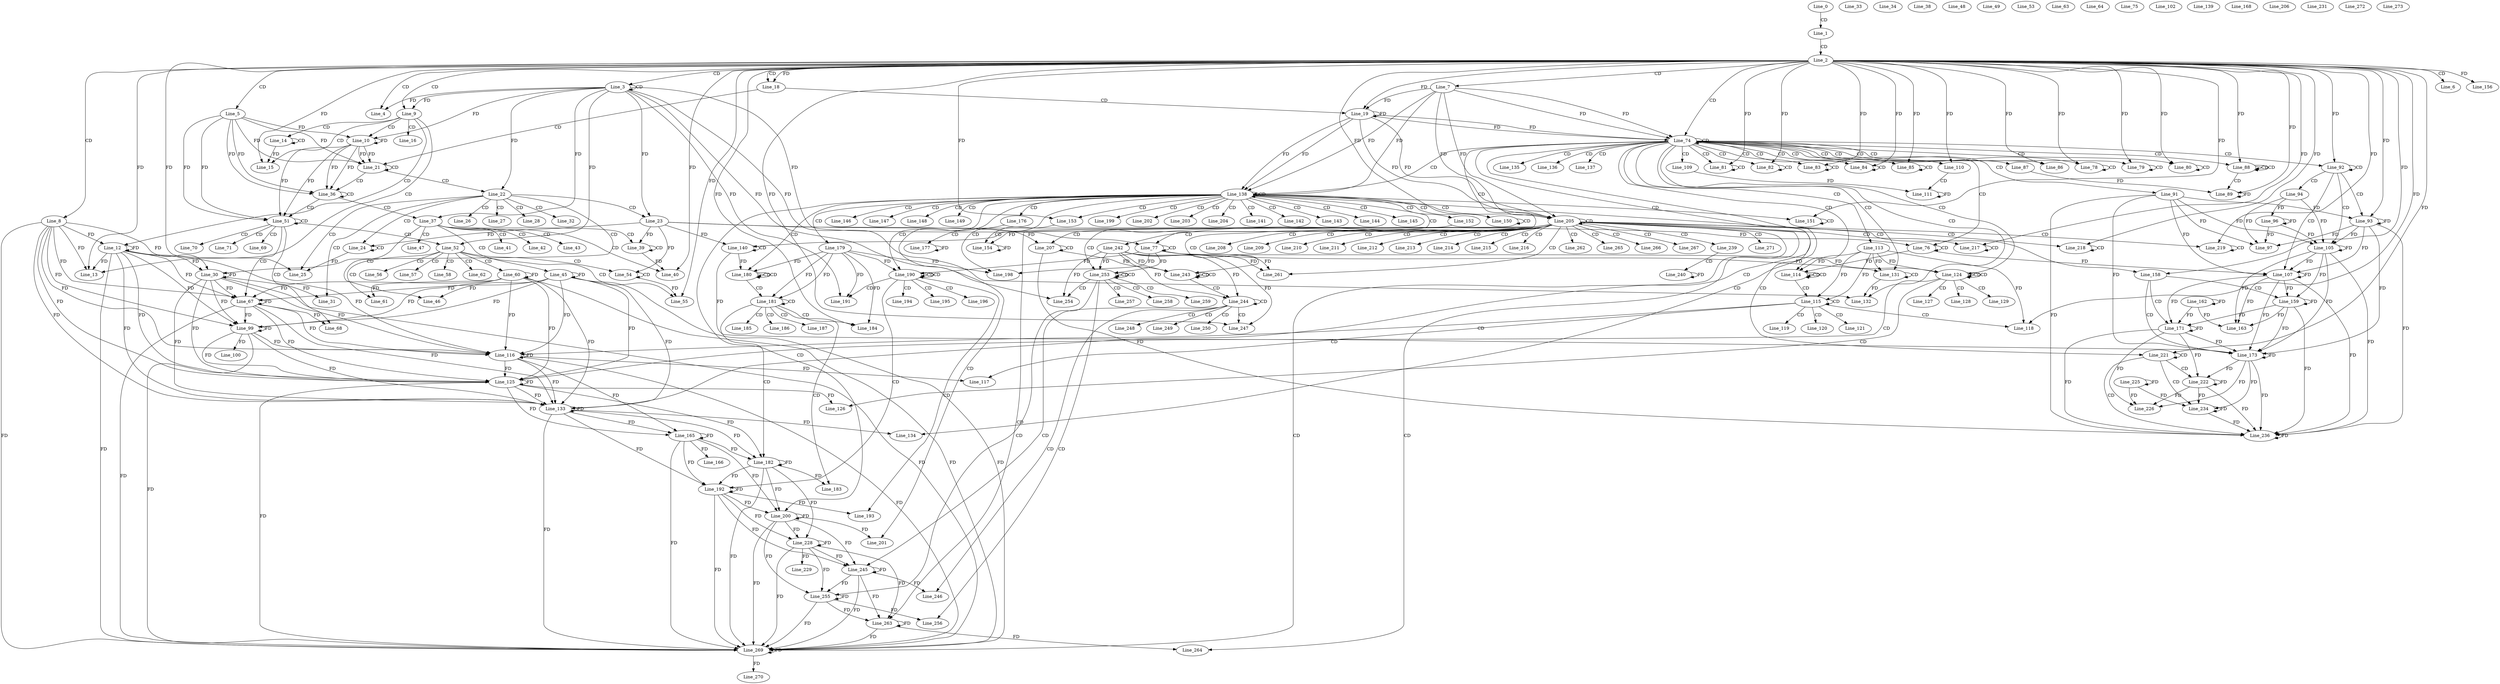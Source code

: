 digraph G {
  Line_0;
  Line_1;
  Line_2;
  Line_3;
  Line_3;
  Line_4;
  Line_5;
  Line_6;
  Line_7;
  Line_8;
  Line_9;
  Line_9;
  Line_10;
  Line_10;
  Line_12;
  Line_13;
  Line_14;
  Line_14;
  Line_15;
  Line_16;
  Line_18;
  Line_18;
  Line_19;
  Line_19;
  Line_21;
  Line_21;
  Line_22;
  Line_22;
  Line_23;
  Line_23;
  Line_24;
  Line_24;
  Line_25;
  Line_26;
  Line_27;
  Line_28;
  Line_30;
  Line_31;
  Line_32;
  Line_33;
  Line_34;
  Line_36;
  Line_36;
  Line_37;
  Line_37;
  Line_38;
  Line_39;
  Line_39;
  Line_40;
  Line_41;
  Line_42;
  Line_43;
  Line_45;
  Line_46;
  Line_47;
  Line_48;
  Line_49;
  Line_51;
  Line_51;
  Line_52;
  Line_52;
  Line_53;
  Line_54;
  Line_54;
  Line_55;
  Line_56;
  Line_57;
  Line_58;
  Line_60;
  Line_61;
  Line_62;
  Line_63;
  Line_64;
  Line_67;
  Line_68;
  Line_69;
  Line_70;
  Line_71;
  Line_74;
  Line_74;
  Line_75;
  Line_76;
  Line_76;
  Line_77;
  Line_77;
  Line_77;
  Line_78;
  Line_78;
  Line_79;
  Line_79;
  Line_80;
  Line_80;
  Line_81;
  Line_81;
  Line_82;
  Line_82;
  Line_83;
  Line_83;
  Line_84;
  Line_84;
  Line_85;
  Line_85;
  Line_86;
  Line_86;
  Line_86;
  Line_87;
  Line_88;
  Line_88;
  Line_88;
  Line_88;
  Line_88;
  Line_88;
  Line_88;
  Line_89;
  Line_89;
  Line_89;
  Line_91;
  Line_92;
  Line_92;
  Line_92;
  Line_92;
  Line_92;
  Line_93;
  Line_93;
  Line_94;
  Line_96;
  Line_96;
  Line_97;
  Line_97;
  Line_99;
  Line_100;
  Line_102;
  Line_105;
  Line_105;
  Line_105;
  Line_107;
  Line_107;
  Line_109;
  Line_110;
  Line_110;
  Line_111;
  Line_113;
  Line_114;
  Line_114;
  Line_114;
  Line_114;
  Line_114;
  Line_115;
  Line_115;
  Line_116;
  Line_117;
  Line_118;
  Line_119;
  Line_120;
  Line_121;
  Line_124;
  Line_124;
  Line_124;
  Line_125;
  Line_126;
  Line_127;
  Line_128;
  Line_129;
  Line_131;
  Line_131;
  Line_132;
  Line_133;
  Line_134;
  Line_135;
  Line_136;
  Line_137;
  Line_138;
  Line_138;
  Line_139;
  Line_140;
  Line_140;
  Line_141;
  Line_141;
  Line_142;
  Line_143;
  Line_144;
  Line_145;
  Line_146;
  Line_147;
  Line_148;
  Line_149;
  Line_150;
  Line_150;
  Line_151;
  Line_151;
  Line_152;
  Line_153;
  Line_153;
  Line_154;
  Line_156;
  Line_156;
  Line_158;
  Line_158;
  Line_159;
  Line_159;
  Line_162;
  Line_162;
  Line_163;
  Line_163;
  Line_165;
  Line_166;
  Line_168;
  Line_171;
  Line_171;
  Line_171;
  Line_173;
  Line_173;
  Line_176;
  Line_176;
  Line_177;
  Line_179;
  Line_180;
  Line_180;
  Line_180;
  Line_180;
  Line_180;
  Line_181;
  Line_181;
  Line_182;
  Line_183;
  Line_184;
  Line_185;
  Line_186;
  Line_187;
  Line_190;
  Line_190;
  Line_190;
  Line_191;
  Line_192;
  Line_193;
  Line_194;
  Line_195;
  Line_196;
  Line_198;
  Line_199;
  Line_200;
  Line_201;
  Line_202;
  Line_203;
  Line_204;
  Line_205;
  Line_205;
  Line_206;
  Line_207;
  Line_207;
  Line_208;
  Line_208;
  Line_209;
  Line_210;
  Line_211;
  Line_212;
  Line_213;
  Line_214;
  Line_215;
  Line_216;
  Line_217;
  Line_217;
  Line_218;
  Line_218;
  Line_219;
  Line_219;
  Line_221;
  Line_221;
  Line_221;
  Line_221;
  Line_221;
  Line_222;
  Line_222;
  Line_225;
  Line_225;
  Line_226;
  Line_226;
  Line_228;
  Line_229;
  Line_231;
  Line_234;
  Line_234;
  Line_234;
  Line_236;
  Line_236;
  Line_239;
  Line_239;
  Line_240;
  Line_242;
  Line_243;
  Line_243;
  Line_243;
  Line_243;
  Line_243;
  Line_244;
  Line_244;
  Line_245;
  Line_246;
  Line_247;
  Line_248;
  Line_249;
  Line_250;
  Line_253;
  Line_253;
  Line_253;
  Line_254;
  Line_255;
  Line_256;
  Line_257;
  Line_258;
  Line_259;
  Line_261;
  Line_262;
  Line_263;
  Line_264;
  Line_265;
  Line_266;
  Line_267;
  Line_269;
  Line_270;
  Line_271;
  Line_272;
  Line_273;
  Line_0 -> Line_1 [ label="CD" ];
  Line_1 -> Line_2 [ label="CD" ];
  Line_2 -> Line_3 [ label="CD" ];
  Line_3 -> Line_3 [ label="CD" ];
  Line_2 -> Line_4 [ label="CD" ];
  Line_3 -> Line_4 [ label="FD" ];
  Line_2 -> Line_5 [ label="CD" ];
  Line_2 -> Line_6 [ label="CD" ];
  Line_2 -> Line_7 [ label="CD" ];
  Line_2 -> Line_8 [ label="CD" ];
  Line_2 -> Line_9 [ label="CD" ];
  Line_3 -> Line_9 [ label="FD" ];
  Line_9 -> Line_10 [ label="CD" ];
  Line_5 -> Line_10 [ label="FD" ];
  Line_10 -> Line_10 [ label="FD" ];
  Line_3 -> Line_10 [ label="FD" ];
  Line_9 -> Line_12 [ label="CD" ];
  Line_8 -> Line_12 [ label="FD" ];
  Line_12 -> Line_12 [ label="FD" ];
  Line_9 -> Line_13 [ label="CD" ];
  Line_2 -> Line_13 [ label="FD" ];
  Line_8 -> Line_13 [ label="FD" ];
  Line_12 -> Line_13 [ label="FD" ];
  Line_9 -> Line_14 [ label="CD" ];
  Line_14 -> Line_14 [ label="CD" ];
  Line_9 -> Line_15 [ label="CD" ];
  Line_14 -> Line_15 [ label="FD" ];
  Line_2 -> Line_15 [ label="FD" ];
  Line_9 -> Line_16 [ label="CD" ];
  Line_2 -> Line_18 [ label="CD" ];
  Line_2 -> Line_18 [ label="FD" ];
  Line_18 -> Line_19 [ label="CD" ];
  Line_7 -> Line_19 [ label="FD" ];
  Line_19 -> Line_19 [ label="FD" ];
  Line_2 -> Line_19 [ label="FD" ];
  Line_18 -> Line_21 [ label="CD" ];
  Line_5 -> Line_21 [ label="FD" ];
  Line_10 -> Line_21 [ label="FD" ];
  Line_21 -> Line_21 [ label="CD" ];
  Line_5 -> Line_21 [ label="FD" ];
  Line_10 -> Line_21 [ label="FD" ];
  Line_21 -> Line_22 [ label="CD" ];
  Line_3 -> Line_22 [ label="FD" ];
  Line_22 -> Line_23 [ label="CD" ];
  Line_3 -> Line_23 [ label="FD" ];
  Line_22 -> Line_24 [ label="CD" ];
  Line_24 -> Line_24 [ label="CD" ];
  Line_23 -> Line_24 [ label="FD" ];
  Line_22 -> Line_25 [ label="CD" ];
  Line_2 -> Line_25 [ label="FD" ];
  Line_24 -> Line_25 [ label="FD" ];
  Line_22 -> Line_26 [ label="CD" ];
  Line_22 -> Line_27 [ label="CD" ];
  Line_22 -> Line_28 [ label="CD" ];
  Line_22 -> Line_30 [ label="CD" ];
  Line_8 -> Line_30 [ label="FD" ];
  Line_12 -> Line_30 [ label="FD" ];
  Line_30 -> Line_30 [ label="FD" ];
  Line_22 -> Line_31 [ label="CD" ];
  Line_30 -> Line_31 [ label="FD" ];
  Line_22 -> Line_32 [ label="CD" ];
  Line_21 -> Line_36 [ label="CD" ];
  Line_5 -> Line_36 [ label="FD" ];
  Line_10 -> Line_36 [ label="FD" ];
  Line_36 -> Line_36 [ label="CD" ];
  Line_5 -> Line_36 [ label="FD" ];
  Line_10 -> Line_36 [ label="FD" ];
  Line_36 -> Line_37 [ label="CD" ];
  Line_3 -> Line_37 [ label="FD" ];
  Line_37 -> Line_39 [ label="CD" ];
  Line_39 -> Line_39 [ label="CD" ];
  Line_23 -> Line_39 [ label="FD" ];
  Line_37 -> Line_40 [ label="CD" ];
  Line_2 -> Line_40 [ label="FD" ];
  Line_39 -> Line_40 [ label="FD" ];
  Line_37 -> Line_41 [ label="CD" ];
  Line_37 -> Line_42 [ label="CD" ];
  Line_37 -> Line_43 [ label="CD" ];
  Line_37 -> Line_45 [ label="CD" ];
  Line_45 -> Line_45 [ label="FD" ];
  Line_37 -> Line_46 [ label="CD" ];
  Line_45 -> Line_46 [ label="FD" ];
  Line_37 -> Line_47 [ label="CD" ];
  Line_36 -> Line_51 [ label="CD" ];
  Line_5 -> Line_51 [ label="FD" ];
  Line_10 -> Line_51 [ label="FD" ];
  Line_51 -> Line_51 [ label="CD" ];
  Line_5 -> Line_51 [ label="FD" ];
  Line_10 -> Line_51 [ label="FD" ];
  Line_51 -> Line_52 [ label="CD" ];
  Line_3 -> Line_52 [ label="FD" ];
  Line_52 -> Line_54 [ label="CD" ];
  Line_54 -> Line_54 [ label="CD" ];
  Line_23 -> Line_54 [ label="FD" ];
  Line_52 -> Line_55 [ label="CD" ];
  Line_2 -> Line_55 [ label="FD" ];
  Line_54 -> Line_55 [ label="FD" ];
  Line_52 -> Line_56 [ label="CD" ];
  Line_52 -> Line_57 [ label="CD" ];
  Line_52 -> Line_58 [ label="CD" ];
  Line_52 -> Line_60 [ label="CD" ];
  Line_60 -> Line_60 [ label="FD" ];
  Line_52 -> Line_61 [ label="CD" ];
  Line_60 -> Line_61 [ label="FD" ];
  Line_52 -> Line_62 [ label="CD" ];
  Line_51 -> Line_67 [ label="CD" ];
  Line_8 -> Line_67 [ label="FD" ];
  Line_12 -> Line_67 [ label="FD" ];
  Line_30 -> Line_67 [ label="FD" ];
  Line_45 -> Line_67 [ label="FD" ];
  Line_60 -> Line_67 [ label="FD" ];
  Line_67 -> Line_67 [ label="FD" ];
  Line_51 -> Line_68 [ label="CD" ];
  Line_67 -> Line_68 [ label="FD" ];
  Line_51 -> Line_69 [ label="CD" ];
  Line_51 -> Line_70 [ label="CD" ];
  Line_51 -> Line_71 [ label="CD" ];
  Line_2 -> Line_74 [ label="CD" ];
  Line_7 -> Line_74 [ label="FD" ];
  Line_19 -> Line_74 [ label="FD" ];
  Line_74 -> Line_74 [ label="CD" ];
  Line_7 -> Line_74 [ label="FD" ];
  Line_19 -> Line_74 [ label="FD" ];
  Line_74 -> Line_76 [ label="CD" ];
  Line_76 -> Line_76 [ label="CD" ];
  Line_23 -> Line_76 [ label="FD" ];
  Line_74 -> Line_77 [ label="CD" ];
  Line_77 -> Line_77 [ label="CD" ];
  Line_3 -> Line_77 [ label="FD" ];
  Line_74 -> Line_78 [ label="CD" ];
  Line_78 -> Line_78 [ label="CD" ];
  Line_2 -> Line_78 [ label="FD" ];
  Line_74 -> Line_79 [ label="CD" ];
  Line_79 -> Line_79 [ label="CD" ];
  Line_2 -> Line_79 [ label="FD" ];
  Line_74 -> Line_80 [ label="CD" ];
  Line_80 -> Line_80 [ label="CD" ];
  Line_2 -> Line_80 [ label="FD" ];
  Line_74 -> Line_81 [ label="CD" ];
  Line_81 -> Line_81 [ label="CD" ];
  Line_2 -> Line_81 [ label="FD" ];
  Line_74 -> Line_82 [ label="CD" ];
  Line_82 -> Line_82 [ label="CD" ];
  Line_2 -> Line_82 [ label="FD" ];
  Line_74 -> Line_83 [ label="CD" ];
  Line_83 -> Line_83 [ label="CD" ];
  Line_2 -> Line_83 [ label="FD" ];
  Line_74 -> Line_84 [ label="CD" ];
  Line_84 -> Line_84 [ label="CD" ];
  Line_2 -> Line_84 [ label="FD" ];
  Line_74 -> Line_85 [ label="CD" ];
  Line_85 -> Line_85 [ label="CD" ];
  Line_2 -> Line_85 [ label="FD" ];
  Line_74 -> Line_86 [ label="CD" ];
  Line_2 -> Line_86 [ label="FD" ];
  Line_74 -> Line_87 [ label="CD" ];
  Line_74 -> Line_88 [ label="CD" ];
  Line_88 -> Line_88 [ label="CD" ];
  Line_2 -> Line_88 [ label="FD" ];
  Line_88 -> Line_88 [ label="CD" ];
  Line_88 -> Line_89 [ label="CD" ];
  Line_87 -> Line_89 [ label="FD" ];
  Line_89 -> Line_89 [ label="FD" ];
  Line_2 -> Line_89 [ label="FD" ];
  Line_74 -> Line_91 [ label="CD" ];
  Line_74 -> Line_92 [ label="CD" ];
  Line_2 -> Line_92 [ label="FD" ];
  Line_92 -> Line_92 [ label="CD" ];
  Line_92 -> Line_93 [ label="CD" ];
  Line_91 -> Line_93 [ label="FD" ];
  Line_93 -> Line_93 [ label="FD" ];
  Line_2 -> Line_93 [ label="FD" ];
  Line_92 -> Line_94 [ label="CD" ];
  Line_94 -> Line_96 [ label="FD" ];
  Line_96 -> Line_96 [ label="FD" ];
  Line_94 -> Line_97 [ label="FD" ];
  Line_96 -> Line_97 [ label="FD" ];
  Line_91 -> Line_97 [ label="FD" ];
  Line_93 -> Line_97 [ label="FD" ];
  Line_8 -> Line_99 [ label="FD" ];
  Line_12 -> Line_99 [ label="FD" ];
  Line_30 -> Line_99 [ label="FD" ];
  Line_45 -> Line_99 [ label="FD" ];
  Line_60 -> Line_99 [ label="FD" ];
  Line_67 -> Line_99 [ label="FD" ];
  Line_99 -> Line_99 [ label="FD" ];
  Line_99 -> Line_100 [ label="FD" ];
  Line_92 -> Line_105 [ label="CD" ];
  Line_91 -> Line_105 [ label="FD" ];
  Line_93 -> Line_105 [ label="FD" ];
  Line_105 -> Line_105 [ label="FD" ];
  Line_94 -> Line_105 [ label="FD" ];
  Line_96 -> Line_105 [ label="FD" ];
  Line_92 -> Line_107 [ label="CD" ];
  Line_91 -> Line_107 [ label="FD" ];
  Line_93 -> Line_107 [ label="FD" ];
  Line_105 -> Line_107 [ label="FD" ];
  Line_107 -> Line_107 [ label="FD" ];
  Line_76 -> Line_107 [ label="FD" ];
  Line_74 -> Line_109 [ label="CD" ];
  Line_74 -> Line_110 [ label="CD" ];
  Line_2 -> Line_110 [ label="FD" ];
  Line_110 -> Line_111 [ label="CD" ];
  Line_109 -> Line_111 [ label="FD" ];
  Line_111 -> Line_111 [ label="FD" ];
  Line_74 -> Line_113 [ label="CD" ];
  Line_74 -> Line_114 [ label="CD" ];
  Line_114 -> Line_114 [ label="CD" ];
  Line_114 -> Line_114 [ label="CD" ];
  Line_113 -> Line_114 [ label="FD" ];
  Line_76 -> Line_114 [ label="FD" ];
  Line_114 -> Line_115 [ label="CD" ];
  Line_113 -> Line_115 [ label="FD" ];
  Line_115 -> Line_115 [ label="CD" ];
  Line_113 -> Line_115 [ label="FD" ];
  Line_115 -> Line_116 [ label="CD" ];
  Line_8 -> Line_116 [ label="FD" ];
  Line_12 -> Line_116 [ label="FD" ];
  Line_30 -> Line_116 [ label="FD" ];
  Line_45 -> Line_116 [ label="FD" ];
  Line_60 -> Line_116 [ label="FD" ];
  Line_67 -> Line_116 [ label="FD" ];
  Line_99 -> Line_116 [ label="FD" ];
  Line_116 -> Line_116 [ label="FD" ];
  Line_115 -> Line_117 [ label="CD" ];
  Line_116 -> Line_117 [ label="FD" ];
  Line_115 -> Line_118 [ label="CD" ];
  Line_2 -> Line_118 [ label="FD" ];
  Line_113 -> Line_118 [ label="FD" ];
  Line_115 -> Line_119 [ label="CD" ];
  Line_115 -> Line_120 [ label="CD" ];
  Line_115 -> Line_121 [ label="CD" ];
  Line_74 -> Line_124 [ label="CD" ];
  Line_124 -> Line_124 [ label="CD" ];
  Line_124 -> Line_124 [ label="CD" ];
  Line_113 -> Line_124 [ label="FD" ];
  Line_77 -> Line_124 [ label="FD" ];
  Line_124 -> Line_125 [ label="CD" ];
  Line_8 -> Line_125 [ label="FD" ];
  Line_12 -> Line_125 [ label="FD" ];
  Line_30 -> Line_125 [ label="FD" ];
  Line_45 -> Line_125 [ label="FD" ];
  Line_60 -> Line_125 [ label="FD" ];
  Line_67 -> Line_125 [ label="FD" ];
  Line_99 -> Line_125 [ label="FD" ];
  Line_116 -> Line_125 [ label="FD" ];
  Line_125 -> Line_125 [ label="FD" ];
  Line_124 -> Line_126 [ label="CD" ];
  Line_125 -> Line_126 [ label="FD" ];
  Line_124 -> Line_127 [ label="CD" ];
  Line_124 -> Line_128 [ label="CD" ];
  Line_124 -> Line_129 [ label="CD" ];
  Line_74 -> Line_131 [ label="CD" ];
  Line_131 -> Line_131 [ label="CD" ];
  Line_113 -> Line_131 [ label="FD" ];
  Line_77 -> Line_131 [ label="FD" ];
  Line_74 -> Line_132 [ label="CD" ];
  Line_3 -> Line_132 [ label="FD" ];
  Line_131 -> Line_132 [ label="FD" ];
  Line_74 -> Line_133 [ label="CD" ];
  Line_8 -> Line_133 [ label="FD" ];
  Line_12 -> Line_133 [ label="FD" ];
  Line_30 -> Line_133 [ label="FD" ];
  Line_45 -> Line_133 [ label="FD" ];
  Line_60 -> Line_133 [ label="FD" ];
  Line_67 -> Line_133 [ label="FD" ];
  Line_99 -> Line_133 [ label="FD" ];
  Line_116 -> Line_133 [ label="FD" ];
  Line_125 -> Line_133 [ label="FD" ];
  Line_133 -> Line_133 [ label="FD" ];
  Line_74 -> Line_134 [ label="CD" ];
  Line_133 -> Line_134 [ label="FD" ];
  Line_74 -> Line_135 [ label="CD" ];
  Line_74 -> Line_136 [ label="CD" ];
  Line_74 -> Line_137 [ label="CD" ];
  Line_74 -> Line_138 [ label="CD" ];
  Line_7 -> Line_138 [ label="FD" ];
  Line_19 -> Line_138 [ label="FD" ];
  Line_138 -> Line_138 [ label="CD" ];
  Line_7 -> Line_138 [ label="FD" ];
  Line_19 -> Line_138 [ label="FD" ];
  Line_138 -> Line_140 [ label="CD" ];
  Line_140 -> Line_140 [ label="CD" ];
  Line_23 -> Line_140 [ label="FD" ];
  Line_138 -> Line_141 [ label="CD" ];
  Line_138 -> Line_142 [ label="CD" ];
  Line_138 -> Line_143 [ label="CD" ];
  Line_138 -> Line_144 [ label="CD" ];
  Line_138 -> Line_145 [ label="CD" ];
  Line_138 -> Line_146 [ label="CD" ];
  Line_138 -> Line_147 [ label="CD" ];
  Line_138 -> Line_148 [ label="CD" ];
  Line_138 -> Line_149 [ label="CD" ];
  Line_138 -> Line_150 [ label="CD" ];
  Line_150 -> Line_150 [ label="CD" ];
  Line_2 -> Line_150 [ label="FD" ];
  Line_138 -> Line_151 [ label="CD" ];
  Line_151 -> Line_151 [ label="CD" ];
  Line_2 -> Line_151 [ label="FD" ];
  Line_138 -> Line_152 [ label="CD" ];
  Line_138 -> Line_153 [ label="CD" ];
  Line_2 -> Line_153 [ label="FD" ];
  Line_153 -> Line_154 [ label="CD" ];
  Line_152 -> Line_154 [ label="FD" ];
  Line_154 -> Line_154 [ label="FD" ];
  Line_2 -> Line_156 [ label="FD" ];
  Line_138 -> Line_158 [ label="CD" ];
  Line_2 -> Line_158 [ label="FD" ];
  Line_158 -> Line_159 [ label="CD" ];
  Line_105 -> Line_159 [ label="FD" ];
  Line_107 -> Line_159 [ label="FD" ];
  Line_159 -> Line_159 [ label="FD" ];
  Line_162 -> Line_162 [ label="FD" ];
  Line_162 -> Line_163 [ label="FD" ];
  Line_105 -> Line_163 [ label="FD" ];
  Line_107 -> Line_163 [ label="FD" ];
  Line_159 -> Line_163 [ label="FD" ];
  Line_116 -> Line_165 [ label="FD" ];
  Line_125 -> Line_165 [ label="FD" ];
  Line_133 -> Line_165 [ label="FD" ];
  Line_165 -> Line_165 [ label="FD" ];
  Line_165 -> Line_166 [ label="FD" ];
  Line_158 -> Line_171 [ label="CD" ];
  Line_107 -> Line_171 [ label="FD" ];
  Line_159 -> Line_171 [ label="FD" ];
  Line_171 -> Line_171 [ label="FD" ];
  Line_162 -> Line_171 [ label="FD" ];
  Line_158 -> Line_173 [ label="CD" ];
  Line_91 -> Line_173 [ label="FD" ];
  Line_93 -> Line_173 [ label="FD" ];
  Line_105 -> Line_173 [ label="FD" ];
  Line_107 -> Line_173 [ label="FD" ];
  Line_159 -> Line_173 [ label="FD" ];
  Line_171 -> Line_173 [ label="FD" ];
  Line_173 -> Line_173 [ label="FD" ];
  Line_140 -> Line_173 [ label="FD" ];
  Line_138 -> Line_176 [ label="CD" ];
  Line_176 -> Line_177 [ label="CD" ];
  Line_177 -> Line_177 [ label="FD" ];
  Line_138 -> Line_179 [ label="CD" ];
  Line_138 -> Line_180 [ label="CD" ];
  Line_180 -> Line_180 [ label="CD" ];
  Line_180 -> Line_180 [ label="CD" ];
  Line_179 -> Line_180 [ label="FD" ];
  Line_140 -> Line_180 [ label="FD" ];
  Line_180 -> Line_181 [ label="CD" ];
  Line_179 -> Line_181 [ label="FD" ];
  Line_181 -> Line_181 [ label="CD" ];
  Line_179 -> Line_181 [ label="FD" ];
  Line_181 -> Line_182 [ label="CD" ];
  Line_125 -> Line_182 [ label="FD" ];
  Line_133 -> Line_182 [ label="FD" ];
  Line_165 -> Line_182 [ label="FD" ];
  Line_182 -> Line_182 [ label="FD" ];
  Line_181 -> Line_183 [ label="CD" ];
  Line_182 -> Line_183 [ label="FD" ];
  Line_181 -> Line_184 [ label="CD" ];
  Line_2 -> Line_184 [ label="FD" ];
  Line_179 -> Line_184 [ label="FD" ];
  Line_181 -> Line_185 [ label="CD" ];
  Line_181 -> Line_186 [ label="CD" ];
  Line_181 -> Line_187 [ label="CD" ];
  Line_138 -> Line_190 [ label="CD" ];
  Line_190 -> Line_190 [ label="CD" ];
  Line_190 -> Line_190 [ label="CD" ];
  Line_179 -> Line_190 [ label="FD" ];
  Line_77 -> Line_190 [ label="FD" ];
  Line_190 -> Line_191 [ label="CD" ];
  Line_3 -> Line_191 [ label="FD" ];
  Line_179 -> Line_191 [ label="FD" ];
  Line_190 -> Line_192 [ label="CD" ];
  Line_133 -> Line_192 [ label="FD" ];
  Line_165 -> Line_192 [ label="FD" ];
  Line_182 -> Line_192 [ label="FD" ];
  Line_192 -> Line_192 [ label="FD" ];
  Line_190 -> Line_193 [ label="CD" ];
  Line_192 -> Line_193 [ label="FD" ];
  Line_190 -> Line_194 [ label="CD" ];
  Line_190 -> Line_195 [ label="CD" ];
  Line_190 -> Line_196 [ label="CD" ];
  Line_138 -> Line_198 [ label="CD" ];
  Line_179 -> Line_198 [ label="FD" ];
  Line_77 -> Line_198 [ label="FD" ];
  Line_138 -> Line_199 [ label="CD" ];
  Line_138 -> Line_200 [ label="CD" ];
  Line_165 -> Line_200 [ label="FD" ];
  Line_182 -> Line_200 [ label="FD" ];
  Line_192 -> Line_200 [ label="FD" ];
  Line_200 -> Line_200 [ label="FD" ];
  Line_138 -> Line_201 [ label="CD" ];
  Line_200 -> Line_201 [ label="FD" ];
  Line_138 -> Line_202 [ label="CD" ];
  Line_138 -> Line_203 [ label="CD" ];
  Line_138 -> Line_204 [ label="CD" ];
  Line_138 -> Line_205 [ label="CD" ];
  Line_7 -> Line_205 [ label="FD" ];
  Line_19 -> Line_205 [ label="FD" ];
  Line_205 -> Line_205 [ label="CD" ];
  Line_7 -> Line_205 [ label="FD" ];
  Line_19 -> Line_205 [ label="FD" ];
  Line_205 -> Line_207 [ label="CD" ];
  Line_207 -> Line_207 [ label="CD" ];
  Line_23 -> Line_207 [ label="FD" ];
  Line_205 -> Line_208 [ label="CD" ];
  Line_205 -> Line_209 [ label="CD" ];
  Line_205 -> Line_210 [ label="CD" ];
  Line_205 -> Line_211 [ label="CD" ];
  Line_205 -> Line_212 [ label="CD" ];
  Line_205 -> Line_213 [ label="CD" ];
  Line_205 -> Line_214 [ label="CD" ];
  Line_205 -> Line_215 [ label="CD" ];
  Line_205 -> Line_216 [ label="CD" ];
  Line_205 -> Line_217 [ label="CD" ];
  Line_217 -> Line_217 [ label="CD" ];
  Line_2 -> Line_217 [ label="FD" ];
  Line_205 -> Line_218 [ label="CD" ];
  Line_218 -> Line_218 [ label="CD" ];
  Line_2 -> Line_218 [ label="FD" ];
  Line_205 -> Line_219 [ label="CD" ];
  Line_219 -> Line_219 [ label="CD" ];
  Line_2 -> Line_219 [ label="FD" ];
  Line_205 -> Line_221 [ label="CD" ];
  Line_2 -> Line_221 [ label="FD" ];
  Line_221 -> Line_221 [ label="CD" ];
  Line_221 -> Line_222 [ label="CD" ];
  Line_171 -> Line_222 [ label="FD" ];
  Line_173 -> Line_222 [ label="FD" ];
  Line_222 -> Line_222 [ label="FD" ];
  Line_225 -> Line_225 [ label="FD" ];
  Line_225 -> Line_226 [ label="FD" ];
  Line_171 -> Line_226 [ label="FD" ];
  Line_173 -> Line_226 [ label="FD" ];
  Line_222 -> Line_226 [ label="FD" ];
  Line_182 -> Line_228 [ label="FD" ];
  Line_192 -> Line_228 [ label="FD" ];
  Line_200 -> Line_228 [ label="FD" ];
  Line_228 -> Line_228 [ label="FD" ];
  Line_228 -> Line_229 [ label="FD" ];
  Line_221 -> Line_234 [ label="CD" ];
  Line_173 -> Line_234 [ label="FD" ];
  Line_222 -> Line_234 [ label="FD" ];
  Line_234 -> Line_234 [ label="FD" ];
  Line_225 -> Line_234 [ label="FD" ];
  Line_221 -> Line_236 [ label="CD" ];
  Line_91 -> Line_236 [ label="FD" ];
  Line_93 -> Line_236 [ label="FD" ];
  Line_105 -> Line_236 [ label="FD" ];
  Line_107 -> Line_236 [ label="FD" ];
  Line_159 -> Line_236 [ label="FD" ];
  Line_171 -> Line_236 [ label="FD" ];
  Line_173 -> Line_236 [ label="FD" ];
  Line_222 -> Line_236 [ label="FD" ];
  Line_234 -> Line_236 [ label="FD" ];
  Line_236 -> Line_236 [ label="FD" ];
  Line_207 -> Line_236 [ label="FD" ];
  Line_205 -> Line_239 [ label="CD" ];
  Line_239 -> Line_240 [ label="CD" ];
  Line_240 -> Line_240 [ label="FD" ];
  Line_205 -> Line_242 [ label="CD" ];
  Line_205 -> Line_243 [ label="CD" ];
  Line_243 -> Line_243 [ label="CD" ];
  Line_243 -> Line_243 [ label="CD" ];
  Line_242 -> Line_243 [ label="FD" ];
  Line_207 -> Line_243 [ label="FD" ];
  Line_243 -> Line_244 [ label="CD" ];
  Line_242 -> Line_244 [ label="FD" ];
  Line_244 -> Line_244 [ label="CD" ];
  Line_242 -> Line_244 [ label="FD" ];
  Line_244 -> Line_245 [ label="CD" ];
  Line_192 -> Line_245 [ label="FD" ];
  Line_200 -> Line_245 [ label="FD" ];
  Line_228 -> Line_245 [ label="FD" ];
  Line_245 -> Line_245 [ label="FD" ];
  Line_244 -> Line_246 [ label="CD" ];
  Line_245 -> Line_246 [ label="FD" ];
  Line_244 -> Line_247 [ label="CD" ];
  Line_2 -> Line_247 [ label="FD" ];
  Line_242 -> Line_247 [ label="FD" ];
  Line_244 -> Line_248 [ label="CD" ];
  Line_244 -> Line_249 [ label="CD" ];
  Line_244 -> Line_250 [ label="CD" ];
  Line_205 -> Line_253 [ label="CD" ];
  Line_253 -> Line_253 [ label="CD" ];
  Line_253 -> Line_253 [ label="CD" ];
  Line_242 -> Line_253 [ label="FD" ];
  Line_77 -> Line_253 [ label="FD" ];
  Line_253 -> Line_254 [ label="CD" ];
  Line_3 -> Line_254 [ label="FD" ];
  Line_242 -> Line_254 [ label="FD" ];
  Line_253 -> Line_255 [ label="CD" ];
  Line_200 -> Line_255 [ label="FD" ];
  Line_228 -> Line_255 [ label="FD" ];
  Line_245 -> Line_255 [ label="FD" ];
  Line_255 -> Line_255 [ label="FD" ];
  Line_253 -> Line_256 [ label="CD" ];
  Line_255 -> Line_256 [ label="FD" ];
  Line_253 -> Line_257 [ label="CD" ];
  Line_253 -> Line_258 [ label="CD" ];
  Line_253 -> Line_259 [ label="CD" ];
  Line_205 -> Line_261 [ label="CD" ];
  Line_242 -> Line_261 [ label="FD" ];
  Line_77 -> Line_261 [ label="FD" ];
  Line_205 -> Line_262 [ label="CD" ];
  Line_205 -> Line_263 [ label="CD" ];
  Line_228 -> Line_263 [ label="FD" ];
  Line_245 -> Line_263 [ label="FD" ];
  Line_255 -> Line_263 [ label="FD" ];
  Line_263 -> Line_263 [ label="FD" ];
  Line_205 -> Line_264 [ label="CD" ];
  Line_263 -> Line_264 [ label="FD" ];
  Line_205 -> Line_265 [ label="CD" ];
  Line_205 -> Line_266 [ label="CD" ];
  Line_205 -> Line_267 [ label="CD" ];
  Line_205 -> Line_269 [ label="CD" ];
  Line_8 -> Line_269 [ label="FD" ];
  Line_12 -> Line_269 [ label="FD" ];
  Line_30 -> Line_269 [ label="FD" ];
  Line_45 -> Line_269 [ label="FD" ];
  Line_60 -> Line_269 [ label="FD" ];
  Line_67 -> Line_269 [ label="FD" ];
  Line_99 -> Line_269 [ label="FD" ];
  Line_116 -> Line_269 [ label="FD" ];
  Line_125 -> Line_269 [ label="FD" ];
  Line_133 -> Line_269 [ label="FD" ];
  Line_165 -> Line_269 [ label="FD" ];
  Line_182 -> Line_269 [ label="FD" ];
  Line_192 -> Line_269 [ label="FD" ];
  Line_200 -> Line_269 [ label="FD" ];
  Line_228 -> Line_269 [ label="FD" ];
  Line_245 -> Line_269 [ label="FD" ];
  Line_255 -> Line_269 [ label="FD" ];
  Line_263 -> Line_269 [ label="FD" ];
  Line_269 -> Line_269 [ label="FD" ];
  Line_269 -> Line_270 [ label="FD" ];
  Line_205 -> Line_271 [ label="CD" ];
}

